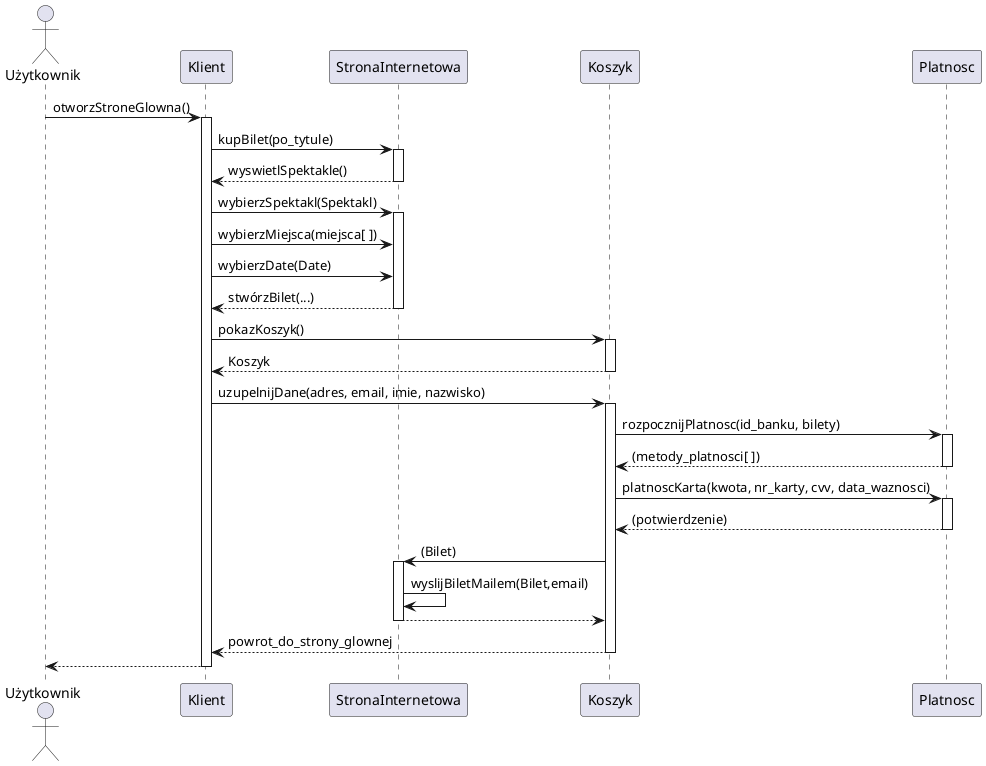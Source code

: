 @startuml SequenceDiagram

actor Użytkownik

Użytkownik -> Klient: otworzStroneGlowna()
activate Klient
'wyswietlSpektakle -> Kup bilet

Klient -> StronaInternetowa: kupBilet(po_tytule)
activate StronaInternetowa
return wyswietlSpektakle()

Klient -> StronaInternetowa: wybierzSpektakl(Spektakl)
activate StronaInternetowa
Klient -> StronaInternetowa: wybierzMiejsca(miejsca[ ])
Klient -> StronaInternetowa: wybierzDate(Date)
return stwórzBilet(...)

Klient -> Koszyk: pokazKoszyk()
activate Koszyk
return Koszyk

Klient -> Koszyk: uzupelnijDane(adres, email, imie, nazwisko)
activate Koszyk
Koszyk -> Platnosc: rozpocznijPlatnosc(id_banku, bilety)
activate Platnosc
return (metody_platnosci[ ])
Koszyk -> Platnosc: platnoscKarta(kwota, nr_karty, cvv, data_waznosci)
activate Platnosc
return (potwierdzenie)

Koszyk -> StronaInternetowa: (Bilet)
activate StronaInternetowa
StronaInternetowa -> StronaInternetowa: wyslijBiletMailem(Bilet,email)
return
return powrot_do_strony_glownej
return

@enduml